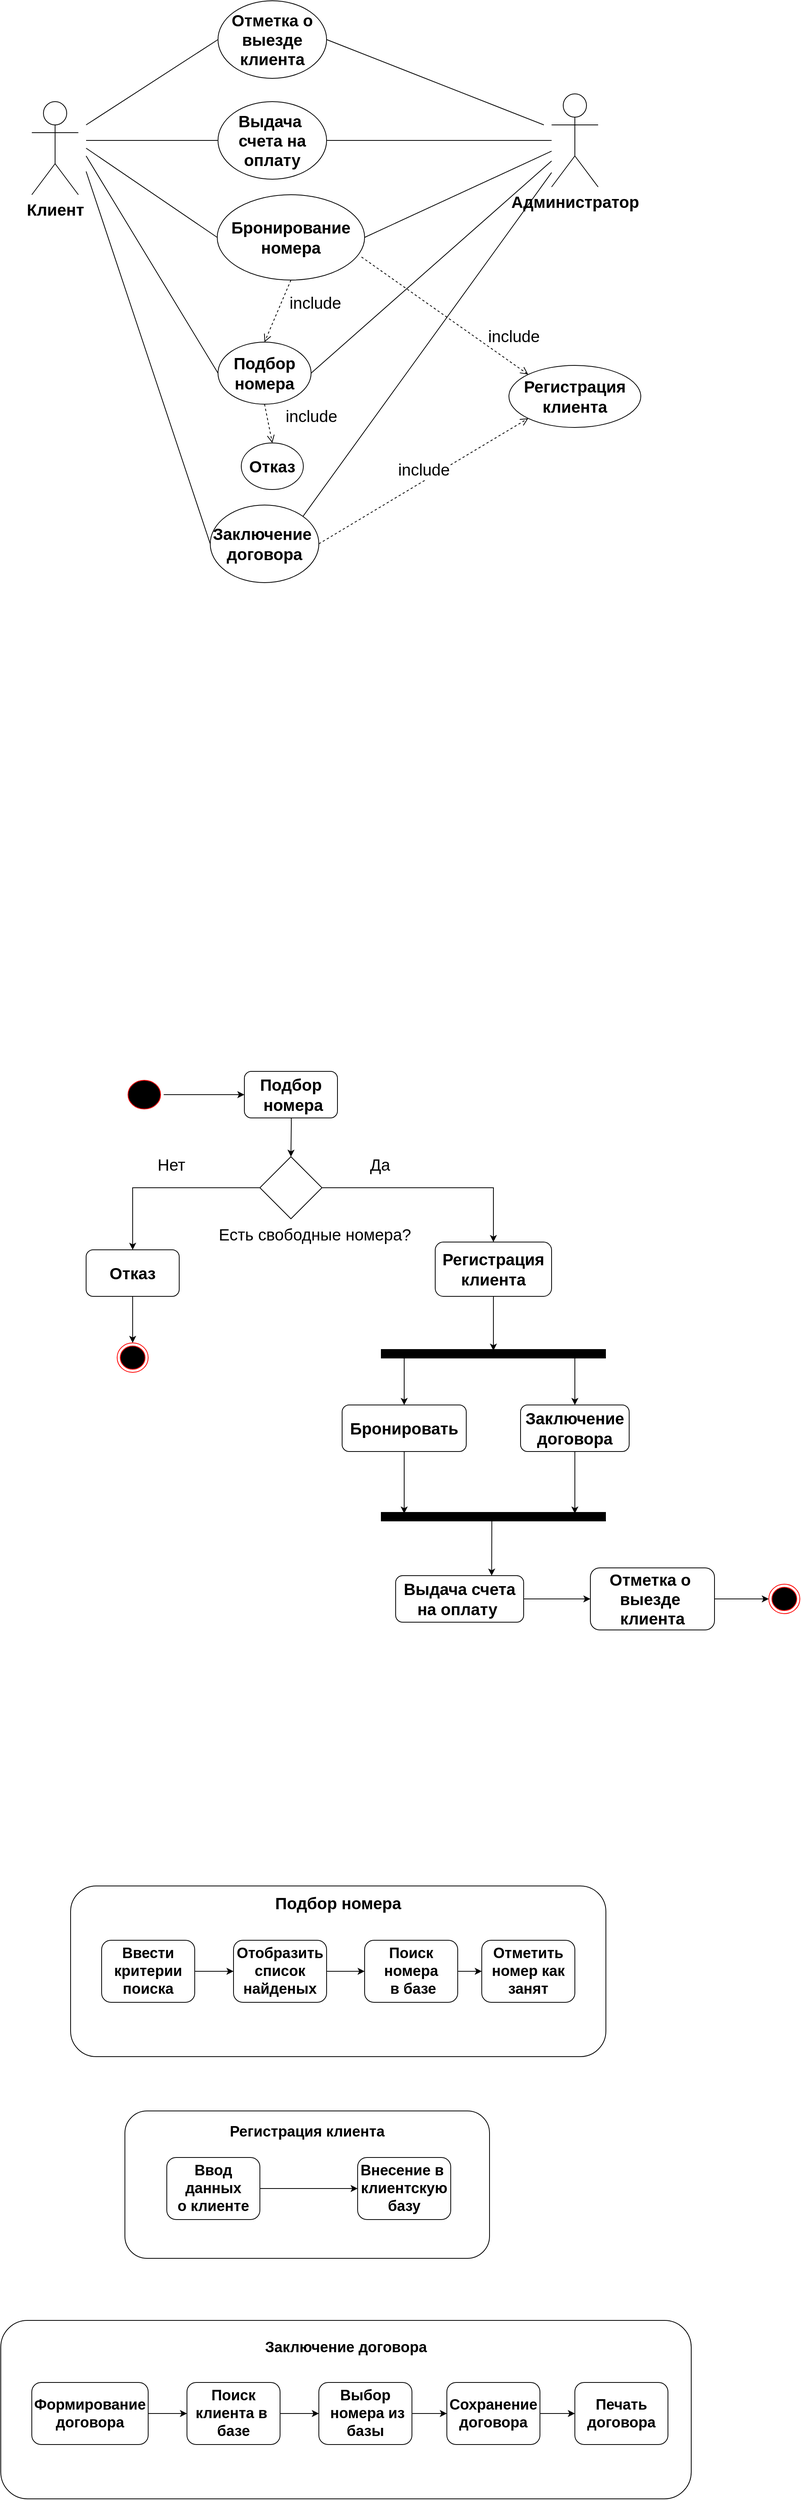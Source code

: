 <mxfile version="14.4.9" type="github"><diagram id="U_U9E7AYqNK65dQkvwTN" name="Page-1"><mxGraphModel dx="1057" dy="882" grid="1" gridSize="10" guides="1" tooltips="1" connect="1" arrows="1" fold="1" page="1" pageScale="1" pageWidth="827" pageHeight="1169" math="0" shadow="0"><root><mxCell id="0"/><mxCell id="1" parent="0"/><mxCell id="p_uPbiMRUkFWoQdxBxhf-1" value="Клиент" style="shape=umlActor;verticalLabelPosition=bottom;verticalAlign=top;html=1;outlineConnect=0;fontSize=21;fontStyle=1" parent="1" vertex="1"><mxGeometry x="80" y="160" width="60" height="120" as="geometry"/></mxCell><mxCell id="p_uPbiMRUkFWoQdxBxhf-2" value="&lt;b&gt;Отметка о&lt;br&gt;выезде&lt;br&gt;клиента&lt;/b&gt;" style="ellipse;whiteSpace=wrap;html=1;fontSize=21;" parent="1" vertex="1"><mxGeometry x="320" y="30" width="140" height="100" as="geometry"/></mxCell><mxCell id="p_uPbiMRUkFWoQdxBxhf-3" value="&lt;span style=&quot;font-size: 21px&quot;&gt;&lt;b&gt;Выдача&amp;nbsp;&lt;br&gt;счета на&lt;br&gt;оплату&lt;br&gt;&lt;/b&gt;&lt;/span&gt;" style="ellipse;whiteSpace=wrap;html=1;" parent="1" vertex="1"><mxGeometry x="320" y="160" width="140" height="100" as="geometry"/></mxCell><mxCell id="p_uPbiMRUkFWoQdxBxhf-5" value="&lt;b&gt;Бронирование&lt;/b&gt;&lt;br&gt;&lt;b&gt;номера&lt;/b&gt;" style="ellipse;whiteSpace=wrap;html=1;fontSize=21;" parent="1" vertex="1"><mxGeometry x="319" y="280" width="190" height="110" as="geometry"/></mxCell><mxCell id="p_uPbiMRUkFWoQdxBxhf-6" value="&lt;b&gt;Подбор&lt;/b&gt;&lt;br&gt;&lt;b&gt;номера&lt;/b&gt;" style="ellipse;whiteSpace=wrap;html=1;fontSize=21;" parent="1" vertex="1"><mxGeometry x="320" y="470" width="120" height="80" as="geometry"/></mxCell><mxCell id="p_uPbiMRUkFWoQdxBxhf-7" value="&lt;b&gt;Отказ&lt;/b&gt;" style="ellipse;whiteSpace=wrap;html=1;fontSize=21;" parent="1" vertex="1"><mxGeometry x="350" y="600" width="80" height="60" as="geometry"/></mxCell><mxCell id="p_uPbiMRUkFWoQdxBxhf-8" value="&lt;b&gt;Заключение&amp;nbsp;&lt;br&gt;договора&lt;/b&gt;" style="ellipse;whiteSpace=wrap;html=1;fontSize=21;" parent="1" vertex="1"><mxGeometry x="310" y="680" width="140" height="100" as="geometry"/></mxCell><mxCell id="p_uPbiMRUkFWoQdxBxhf-9" value="" style="endArrow=none;html=1;fontSize=21;entryX=0;entryY=0.5;entryDx=0;entryDy=0;" parent="1" target="p_uPbiMRUkFWoQdxBxhf-2" edge="1"><mxGeometry width="50" height="50" relative="1" as="geometry"><mxPoint x="150" y="190" as="sourcePoint"/><mxPoint x="400" y="390" as="targetPoint"/></mxGeometry></mxCell><mxCell id="p_uPbiMRUkFWoQdxBxhf-10" value="" style="endArrow=none;html=1;fontSize=21;entryX=0;entryY=0.5;entryDx=0;entryDy=0;" parent="1" target="p_uPbiMRUkFWoQdxBxhf-3" edge="1"><mxGeometry width="50" height="50" relative="1" as="geometry"><mxPoint x="150" y="210" as="sourcePoint"/><mxPoint x="400" y="390" as="targetPoint"/></mxGeometry></mxCell><mxCell id="p_uPbiMRUkFWoQdxBxhf-11" value="" style="endArrow=none;html=1;fontSize=21;entryX=0;entryY=0.5;entryDx=0;entryDy=0;" parent="1" target="p_uPbiMRUkFWoQdxBxhf-5" edge="1"><mxGeometry width="50" height="50" relative="1" as="geometry"><mxPoint x="150" y="220" as="sourcePoint"/><mxPoint x="400" y="390" as="targetPoint"/></mxGeometry></mxCell><mxCell id="p_uPbiMRUkFWoQdxBxhf-12" value="" style="endArrow=none;html=1;fontSize=21;entryX=0;entryY=0.5;entryDx=0;entryDy=0;" parent="1" target="p_uPbiMRUkFWoQdxBxhf-6" edge="1"><mxGeometry width="50" height="50" relative="1" as="geometry"><mxPoint x="150" y="230" as="sourcePoint"/><mxPoint x="400" y="390" as="targetPoint"/></mxGeometry></mxCell><mxCell id="p_uPbiMRUkFWoQdxBxhf-13" value="" style="endArrow=none;html=1;fontSize=21;entryX=0;entryY=0.5;entryDx=0;entryDy=0;" parent="1" target="p_uPbiMRUkFWoQdxBxhf-8" edge="1"><mxGeometry width="50" height="50" relative="1" as="geometry"><mxPoint x="150" y="250" as="sourcePoint"/><mxPoint x="400" y="390" as="targetPoint"/></mxGeometry></mxCell><mxCell id="p_uPbiMRUkFWoQdxBxhf-16" value="include" style="html=1;verticalAlign=bottom;endArrow=open;dashed=1;endSize=8;fontSize=21;entryX=0.5;entryY=0;entryDx=0;entryDy=0;exitX=0.5;exitY=1;exitDx=0;exitDy=0;" parent="1" source="p_uPbiMRUkFWoQdxBxhf-5" target="p_uPbiMRUkFWoQdxBxhf-6" edge="1"><mxGeometry x="-0.353" y="46" relative="1" as="geometry"><mxPoint x="410" y="420" as="sourcePoint"/><mxPoint x="330" y="420" as="targetPoint"/><mxPoint as="offset"/></mxGeometry></mxCell><mxCell id="p_uPbiMRUkFWoQdxBxhf-17" value="include" style="html=1;verticalAlign=bottom;endArrow=open;dashed=1;endSize=8;fontSize=21;entryX=0.5;entryY=0;entryDx=0;entryDy=0;exitX=0.5;exitY=1;exitDx=0;exitDy=0;" parent="1" source="p_uPbiMRUkFWoQdxBxhf-6" target="p_uPbiMRUkFWoQdxBxhf-7" edge="1"><mxGeometry x="0.615" y="53" relative="1" as="geometry"><mxPoint x="410" y="420" as="sourcePoint"/><mxPoint x="330" y="420" as="targetPoint"/><mxPoint as="offset"/></mxGeometry></mxCell><mxCell id="p_uPbiMRUkFWoQdxBxhf-18" value="&lt;b&gt;Администратор&lt;/b&gt;" style="shape=umlActor;verticalLabelPosition=bottom;verticalAlign=top;html=1;fontSize=21;" parent="1" vertex="1"><mxGeometry x="750" y="150" width="60" height="120" as="geometry"/></mxCell><mxCell id="p_uPbiMRUkFWoQdxBxhf-19" value="&lt;b&gt;Регистрация&lt;/b&gt;&lt;br&gt;&lt;b&gt;клиента&lt;/b&gt;" style="ellipse;whiteSpace=wrap;html=1;fontSize=21;" parent="1" vertex="1"><mxGeometry x="695" y="500" width="170" height="80" as="geometry"/></mxCell><mxCell id="p_uPbiMRUkFWoQdxBxhf-20" value="include" style="html=1;verticalAlign=bottom;endArrow=open;dashed=1;endSize=8;fontSize=21;exitX=0.979;exitY=0.73;exitDx=0;exitDy=0;exitPerimeter=0;entryX=0;entryY=0;entryDx=0;entryDy=0;" parent="1" source="p_uPbiMRUkFWoQdxBxhf-5" target="p_uPbiMRUkFWoQdxBxhf-19" edge="1"><mxGeometry x="0.731" y="18" relative="1" as="geometry"><mxPoint x="520" y="390" as="sourcePoint"/><mxPoint x="440" y="400" as="targetPoint"/><mxPoint as="offset"/></mxGeometry></mxCell><mxCell id="p_uPbiMRUkFWoQdxBxhf-21" value="include" style="html=1;verticalAlign=bottom;endArrow=open;dashed=1;endSize=8;fontSize=21;exitX=1;exitY=0.5;exitDx=0;exitDy=0;entryX=0;entryY=1;entryDx=0;entryDy=0;" parent="1" source="p_uPbiMRUkFWoQdxBxhf-8" target="p_uPbiMRUkFWoQdxBxhf-19" edge="1"><mxGeometry relative="1" as="geometry"><mxPoint x="520" y="400" as="sourcePoint"/><mxPoint x="440" y="400" as="targetPoint"/></mxGeometry></mxCell><mxCell id="p_uPbiMRUkFWoQdxBxhf-23" value="" style="endArrow=none;html=1;fontSize=21;exitX=1;exitY=0;exitDx=0;exitDy=0;" parent="1" source="p_uPbiMRUkFWoQdxBxhf-8" target="p_uPbiMRUkFWoQdxBxhf-18" edge="1"><mxGeometry width="50" height="50" relative="1" as="geometry"><mxPoint x="450" y="430" as="sourcePoint"/><mxPoint x="500" y="380" as="targetPoint"/></mxGeometry></mxCell><mxCell id="p_uPbiMRUkFWoQdxBxhf-24" value="" style="endArrow=none;html=1;fontSize=21;exitX=1;exitY=0.5;exitDx=0;exitDy=0;" parent="1" source="p_uPbiMRUkFWoQdxBxhf-6" target="p_uPbiMRUkFWoQdxBxhf-18" edge="1"><mxGeometry width="50" height="50" relative="1" as="geometry"><mxPoint x="450" y="430" as="sourcePoint"/><mxPoint x="500" y="380" as="targetPoint"/></mxGeometry></mxCell><mxCell id="p_uPbiMRUkFWoQdxBxhf-25" value="" style="endArrow=none;html=1;fontSize=21;entryX=1;entryY=0.5;entryDx=0;entryDy=0;" parent="1" source="p_uPbiMRUkFWoQdxBxhf-18" target="p_uPbiMRUkFWoQdxBxhf-5" edge="1"><mxGeometry width="50" height="50" relative="1" as="geometry"><mxPoint x="450" y="430" as="sourcePoint"/><mxPoint x="500" y="380" as="targetPoint"/></mxGeometry></mxCell><mxCell id="p_uPbiMRUkFWoQdxBxhf-26" value="" style="endArrow=none;html=1;fontSize=21;entryX=1;entryY=0.5;entryDx=0;entryDy=0;" parent="1" source="p_uPbiMRUkFWoQdxBxhf-18" target="p_uPbiMRUkFWoQdxBxhf-3" edge="1"><mxGeometry width="50" height="50" relative="1" as="geometry"><mxPoint x="450" y="430" as="sourcePoint"/><mxPoint x="500" y="380" as="targetPoint"/></mxGeometry></mxCell><mxCell id="p_uPbiMRUkFWoQdxBxhf-27" value="" style="endArrow=none;html=1;fontSize=21;entryX=1;entryY=0.5;entryDx=0;entryDy=0;" parent="1" target="p_uPbiMRUkFWoQdxBxhf-2" edge="1"><mxGeometry width="50" height="50" relative="1" as="geometry"><mxPoint x="740" y="190" as="sourcePoint"/><mxPoint x="500" y="380" as="targetPoint"/></mxGeometry></mxCell><mxCell id="8SAjOOc6TQHBhtVSZ3wd-5" style="edgeStyle=orthogonalEdgeStyle;rounded=0;orthogonalLoop=1;jettySize=auto;html=1;exitX=1;exitY=0.5;exitDx=0;exitDy=0;entryX=0;entryY=0.5;entryDx=0;entryDy=0;" edge="1" parent="1" source="8SAjOOc6TQHBhtVSZ3wd-1"><mxGeometry relative="1" as="geometry"><mxPoint x="354" y="1440" as="targetPoint"/></mxGeometry></mxCell><mxCell id="8SAjOOc6TQHBhtVSZ3wd-1" value="" style="ellipse;html=1;shape=startState;fillColor=#000000;strokeColor=#ff0000;" vertex="1" parent="1"><mxGeometry x="200" y="1417.5" width="50" height="45" as="geometry"/></mxCell><mxCell id="8SAjOOc6TQHBhtVSZ3wd-7" style="edgeStyle=orthogonalEdgeStyle;rounded=0;orthogonalLoop=1;jettySize=auto;html=1;exitX=0.5;exitY=1;exitDx=0;exitDy=0;" edge="1" parent="1" target="8SAjOOc6TQHBhtVSZ3wd-6"><mxGeometry relative="1" as="geometry"><mxPoint x="414" y="1432.5" as="sourcePoint"/></mxGeometry></mxCell><mxCell id="8SAjOOc6TQHBhtVSZ3wd-10" style="edgeStyle=orthogonalEdgeStyle;rounded=0;orthogonalLoop=1;jettySize=auto;html=1;exitX=0;exitY=0.5;exitDx=0;exitDy=0;entryX=0.5;entryY=0;entryDx=0;entryDy=0;" edge="1" parent="1" source="8SAjOOc6TQHBhtVSZ3wd-6" target="8SAjOOc6TQHBhtVSZ3wd-8"><mxGeometry relative="1" as="geometry"/></mxCell><mxCell id="8SAjOOc6TQHBhtVSZ3wd-18" style="edgeStyle=orthogonalEdgeStyle;rounded=0;orthogonalLoop=1;jettySize=auto;html=1;exitX=1;exitY=0.5;exitDx=0;exitDy=0;entryX=0.5;entryY=0;entryDx=0;entryDy=0;" edge="1" parent="1" source="8SAjOOc6TQHBhtVSZ3wd-6" target="8SAjOOc6TQHBhtVSZ3wd-17"><mxGeometry relative="1" as="geometry"/></mxCell><mxCell id="8SAjOOc6TQHBhtVSZ3wd-6" value="" style="rhombus;whiteSpace=wrap;html=1;" vertex="1" parent="1"><mxGeometry x="374" y="1520" width="80" height="80" as="geometry"/></mxCell><mxCell id="8SAjOOc6TQHBhtVSZ3wd-13" style="edgeStyle=orthogonalEdgeStyle;rounded=0;orthogonalLoop=1;jettySize=auto;html=1;exitX=0.5;exitY=1;exitDx=0;exitDy=0;entryX=0.5;entryY=0;entryDx=0;entryDy=0;" edge="1" parent="1" source="8SAjOOc6TQHBhtVSZ3wd-8" target="8SAjOOc6TQHBhtVSZ3wd-12"><mxGeometry relative="1" as="geometry"/></mxCell><mxCell id="8SAjOOc6TQHBhtVSZ3wd-8" value="&lt;font size=&quot;1&quot;&gt;&lt;b style=&quot;font-size: 21px&quot;&gt;Отказ&lt;/b&gt;&lt;/font&gt;" style="rounded=1;whiteSpace=wrap;html=1;" vertex="1" parent="1"><mxGeometry x="150" y="1640" width="120" height="60" as="geometry"/></mxCell><mxCell id="8SAjOOc6TQHBhtVSZ3wd-9" value="&lt;font style=&quot;font-size: 21px&quot;&gt;&lt;b&gt;Подбор&lt;br&gt;&amp;nbsp;&lt;/b&gt;&lt;/font&gt;&lt;font style=&quot;font-size: 21px&quot;&gt;&lt;b&gt;номера&lt;/b&gt;&lt;/font&gt;" style="rounded=1;whiteSpace=wrap;html=1;" vertex="1" parent="1"><mxGeometry x="354" y="1410" width="120" height="60" as="geometry"/></mxCell><mxCell id="8SAjOOc6TQHBhtVSZ3wd-11" value="&lt;font style=&quot;font-size: 21px&quot;&gt;Нет&lt;/font&gt;" style="text;html=1;strokeColor=none;fillColor=none;align=center;verticalAlign=middle;whiteSpace=wrap;rounded=0;" vertex="1" parent="1"><mxGeometry x="240" y="1520" width="40" height="20" as="geometry"/></mxCell><mxCell id="8SAjOOc6TQHBhtVSZ3wd-12" value="" style="ellipse;html=1;shape=endState;fillColor=#000000;strokeColor=#ff0000;" vertex="1" parent="1"><mxGeometry x="190" y="1760" width="40" height="38" as="geometry"/></mxCell><mxCell id="8SAjOOc6TQHBhtVSZ3wd-14" value="&lt;font style=&quot;font-size: 21px&quot;&gt;Есть свободные номера?&lt;/font&gt;" style="text;html=1;strokeColor=none;fillColor=none;align=center;verticalAlign=middle;whiteSpace=wrap;rounded=0;" vertex="1" parent="1"><mxGeometry x="310" y="1610" width="270" height="20" as="geometry"/></mxCell><mxCell id="8SAjOOc6TQHBhtVSZ3wd-16" value="&lt;font style=&quot;font-size: 21px&quot;&gt;Да&lt;/font&gt;" style="text;html=1;strokeColor=none;fillColor=none;align=center;verticalAlign=middle;whiteSpace=wrap;rounded=0;" vertex="1" parent="1"><mxGeometry x="509" y="1520" width="40" height="20" as="geometry"/></mxCell><mxCell id="8SAjOOc6TQHBhtVSZ3wd-17" value="&lt;font style=&quot;font-size: 21px&quot;&gt;&lt;b&gt;&lt;font style=&quot;font-size: 21px&quot;&gt;Регистрация &lt;/font&gt;клиента&lt;/b&gt;&lt;/font&gt;" style="rounded=1;whiteSpace=wrap;html=1;" vertex="1" parent="1"><mxGeometry x="600" y="1630" width="150" height="70" as="geometry"/></mxCell><mxCell id="8SAjOOc6TQHBhtVSZ3wd-20" value="" style="line;strokeWidth=12;fillColor=none;align=left;verticalAlign=middle;spacingTop=-1;spacingLeft=3;spacingRight=3;rotatable=0;labelPosition=right;points=[];portConstraint=eastwest;" vertex="1" parent="1"><mxGeometry x="530" y="1770" width="290" height="8" as="geometry"/></mxCell><mxCell id="8SAjOOc6TQHBhtVSZ3wd-21" value="&lt;b&gt;&lt;font style=&quot;font-size: 21px&quot;&gt;Бронировать&lt;/font&gt;&lt;/b&gt;" style="rounded=1;whiteSpace=wrap;html=1;strokeWidth=1;" vertex="1" parent="1"><mxGeometry x="480" y="1840" width="160" height="60" as="geometry"/></mxCell><mxCell id="8SAjOOc6TQHBhtVSZ3wd-22" value="" style="endArrow=classic;html=1;exitX=0.5;exitY=1;exitDx=0;exitDy=0;" edge="1" parent="1" source="8SAjOOc6TQHBhtVSZ3wd-17"><mxGeometry width="50" height="50" relative="1" as="geometry"><mxPoint x="460" y="1780" as="sourcePoint"/><mxPoint x="675" y="1770" as="targetPoint"/></mxGeometry></mxCell><mxCell id="8SAjOOc6TQHBhtVSZ3wd-23" value="" style="endArrow=classic;html=1;entryX=0.5;entryY=0;entryDx=0;entryDy=0;" edge="1" parent="1" target="8SAjOOc6TQHBhtVSZ3wd-21"><mxGeometry width="50" height="50" relative="1" as="geometry"><mxPoint x="560" y="1780" as="sourcePoint"/><mxPoint x="510" y="1730" as="targetPoint"/></mxGeometry></mxCell><mxCell id="8SAjOOc6TQHBhtVSZ3wd-24" value="&lt;b&gt;&lt;font style=&quot;font-size: 21px&quot;&gt;Заключение &lt;/font&gt;&lt;/b&gt;&lt;font style=&quot;font-size: 21px&quot;&gt;&lt;b&gt;договора&lt;/b&gt;&lt;/font&gt;" style="rounded=1;whiteSpace=wrap;html=1;strokeWidth=1;" vertex="1" parent="1"><mxGeometry x="710" y="1840" width="140" height="60" as="geometry"/></mxCell><mxCell id="8SAjOOc6TQHBhtVSZ3wd-25" value="" style="endArrow=classic;html=1;entryX=0.5;entryY=0;entryDx=0;entryDy=0;" edge="1" parent="1" target="8SAjOOc6TQHBhtVSZ3wd-24"><mxGeometry width="50" height="50" relative="1" as="geometry"><mxPoint x="780" y="1780" as="sourcePoint"/><mxPoint x="510" y="1720" as="targetPoint"/></mxGeometry></mxCell><mxCell id="8SAjOOc6TQHBhtVSZ3wd-26" value="" style="line;strokeWidth=12;fillColor=none;align=left;verticalAlign=middle;spacingTop=-1;spacingLeft=3;spacingRight=3;rotatable=0;labelPosition=right;points=[];portConstraint=eastwest;" vertex="1" parent="1"><mxGeometry x="530" y="1980" width="290" height="8" as="geometry"/></mxCell><mxCell id="8SAjOOc6TQHBhtVSZ3wd-32" style="edgeStyle=orthogonalEdgeStyle;rounded=0;orthogonalLoop=1;jettySize=auto;html=1;exitX=1;exitY=0.5;exitDx=0;exitDy=0;entryX=0;entryY=0.5;entryDx=0;entryDy=0;" edge="1" parent="1" source="8SAjOOc6TQHBhtVSZ3wd-27" target="8SAjOOc6TQHBhtVSZ3wd-31"><mxGeometry relative="1" as="geometry"/></mxCell><mxCell id="8SAjOOc6TQHBhtVSZ3wd-27" value="&lt;b&gt;&lt;font style=&quot;font-size: 21px&quot;&gt;Выдача счета на оплату&amp;nbsp;&lt;/font&gt;&lt;/b&gt;" style="rounded=1;whiteSpace=wrap;html=1;strokeWidth=1;" vertex="1" parent="1"><mxGeometry x="549" y="2060" width="165" height="60" as="geometry"/></mxCell><mxCell id="8SAjOOc6TQHBhtVSZ3wd-28" value="" style="endArrow=classic;html=1;exitX=0.5;exitY=1;exitDx=0;exitDy=0;" edge="1" parent="1" source="8SAjOOc6TQHBhtVSZ3wd-21"><mxGeometry width="50" height="50" relative="1" as="geometry"><mxPoint x="460" y="1900" as="sourcePoint"/><mxPoint x="560" y="1980" as="targetPoint"/></mxGeometry></mxCell><mxCell id="8SAjOOc6TQHBhtVSZ3wd-29" value="" style="endArrow=classic;html=1;exitX=0.5;exitY=1;exitDx=0;exitDy=0;" edge="1" parent="1" source="8SAjOOc6TQHBhtVSZ3wd-24"><mxGeometry width="50" height="50" relative="1" as="geometry"><mxPoint x="460" y="1900" as="sourcePoint"/><mxPoint x="780" y="1980" as="targetPoint"/></mxGeometry></mxCell><mxCell id="8SAjOOc6TQHBhtVSZ3wd-30" value="" style="endArrow=classic;html=1;entryX=0.75;entryY=0;entryDx=0;entryDy=0;" edge="1" parent="1" target="8SAjOOc6TQHBhtVSZ3wd-27"><mxGeometry width="50" height="50" relative="1" as="geometry"><mxPoint x="673" y="1988" as="sourcePoint"/><mxPoint x="673" y="2060" as="targetPoint"/></mxGeometry></mxCell><mxCell id="8SAjOOc6TQHBhtVSZ3wd-35" style="edgeStyle=orthogonalEdgeStyle;rounded=0;orthogonalLoop=1;jettySize=auto;html=1;exitX=1;exitY=0.5;exitDx=0;exitDy=0;entryX=0;entryY=0.5;entryDx=0;entryDy=0;" edge="1" parent="1" source="8SAjOOc6TQHBhtVSZ3wd-31" target="8SAjOOc6TQHBhtVSZ3wd-34"><mxGeometry relative="1" as="geometry"/></mxCell><mxCell id="8SAjOOc6TQHBhtVSZ3wd-31" value="&lt;font style=&quot;font-size: 21px&quot;&gt;&lt;b&gt;Отметка о&amp;nbsp;&lt;br&gt;выезде&amp;nbsp;&lt;br&gt;клиента&lt;/b&gt;&lt;/font&gt;" style="rounded=1;whiteSpace=wrap;html=1;strokeWidth=1;" vertex="1" parent="1"><mxGeometry x="800" y="2050" width="160" height="80" as="geometry"/></mxCell><mxCell id="8SAjOOc6TQHBhtVSZ3wd-34" value="" style="ellipse;html=1;shape=endState;fillColor=#000000;strokeColor=#ff0000;" vertex="1" parent="1"><mxGeometry x="1030" y="2071" width="40" height="38" as="geometry"/></mxCell><mxCell id="8SAjOOc6TQHBhtVSZ3wd-36" value="&lt;font style=&quot;font-size: 21px&quot;&gt;&lt;b&gt;Подбор номера&lt;br&gt;&lt;br&gt;&lt;br&gt;&lt;br&gt;&lt;br&gt;&lt;br&gt;&lt;br&gt;&lt;/b&gt;&lt;br&gt;&lt;/font&gt;" style="rounded=1;whiteSpace=wrap;html=1;strokeWidth=1;" vertex="1" parent="1"><mxGeometry x="130" y="2460" width="690" height="220" as="geometry"/></mxCell><mxCell id="8SAjOOc6TQHBhtVSZ3wd-45" style="edgeStyle=orthogonalEdgeStyle;rounded=0;orthogonalLoop=1;jettySize=auto;html=1;exitX=1;exitY=0.5;exitDx=0;exitDy=0;entryX=0;entryY=0.5;entryDx=0;entryDy=0;" edge="1" parent="1" source="8SAjOOc6TQHBhtVSZ3wd-37" target="8SAjOOc6TQHBhtVSZ3wd-38"><mxGeometry relative="1" as="geometry"/></mxCell><mxCell id="8SAjOOc6TQHBhtVSZ3wd-37" value="&lt;span style=&quot;font-size: 19px&quot;&gt;&lt;b&gt;Ввести&lt;br&gt;критерии&lt;br&gt;поиска&lt;/b&gt;&lt;/span&gt;" style="rounded=1;whiteSpace=wrap;html=1;strokeWidth=1;" vertex="1" parent="1"><mxGeometry x="170" y="2530" width="120" height="80" as="geometry"/></mxCell><mxCell id="8SAjOOc6TQHBhtVSZ3wd-46" style="edgeStyle=orthogonalEdgeStyle;rounded=0;orthogonalLoop=1;jettySize=auto;html=1;exitX=1;exitY=0.5;exitDx=0;exitDy=0;entryX=0;entryY=0.5;entryDx=0;entryDy=0;" edge="1" parent="1" source="8SAjOOc6TQHBhtVSZ3wd-38" target="8SAjOOc6TQHBhtVSZ3wd-39"><mxGeometry relative="1" as="geometry"/></mxCell><mxCell id="8SAjOOc6TQHBhtVSZ3wd-38" value="&lt;font style=&quot;font-size: 19px&quot;&gt;&lt;b&gt;Отобразить&lt;br&gt;список&lt;br&gt;найденых&lt;/b&gt;&lt;/font&gt;" style="rounded=1;whiteSpace=wrap;html=1;strokeWidth=1;" vertex="1" parent="1"><mxGeometry x="340" y="2530" width="120" height="80" as="geometry"/></mxCell><mxCell id="8SAjOOc6TQHBhtVSZ3wd-47" style="edgeStyle=orthogonalEdgeStyle;rounded=0;orthogonalLoop=1;jettySize=auto;html=1;exitX=1;exitY=0.5;exitDx=0;exitDy=0;entryX=0;entryY=0.5;entryDx=0;entryDy=0;" edge="1" parent="1" source="8SAjOOc6TQHBhtVSZ3wd-39" target="8SAjOOc6TQHBhtVSZ3wd-40"><mxGeometry relative="1" as="geometry"/></mxCell><mxCell id="8SAjOOc6TQHBhtVSZ3wd-39" value="&lt;font style=&quot;font-size: 19px&quot;&gt;&lt;b&gt;Поиск&lt;br&gt;номера&lt;br&gt;&amp;nbsp;в базе&lt;/b&gt;&lt;/font&gt;" style="rounded=1;whiteSpace=wrap;html=1;strokeWidth=1;" vertex="1" parent="1"><mxGeometry x="509" y="2530" width="120" height="80" as="geometry"/></mxCell><mxCell id="8SAjOOc6TQHBhtVSZ3wd-40" value="&lt;font style=&quot;font-size: 19px&quot;&gt;&lt;b&gt;Отметить&lt;br&gt;номер как&lt;br&gt;занят&lt;/b&gt;&lt;/font&gt;" style="rounded=1;whiteSpace=wrap;html=1;strokeWidth=1;" vertex="1" parent="1"><mxGeometry x="660" y="2530" width="120" height="80" as="geometry"/></mxCell><mxCell id="8SAjOOc6TQHBhtVSZ3wd-41" value="&lt;font style=&quot;font-size: 19px&quot;&gt;&lt;b&gt;Регистрация клиента&lt;br&gt;&lt;br&gt;&lt;br&gt;&lt;br&gt;&lt;br&gt;&lt;br&gt;&lt;br&gt;&lt;/b&gt;&lt;/font&gt;" style="rounded=1;whiteSpace=wrap;html=1;strokeWidth=1;" vertex="1" parent="1"><mxGeometry x="200" y="2750" width="470" height="190" as="geometry"/></mxCell><mxCell id="8SAjOOc6TQHBhtVSZ3wd-44" style="edgeStyle=orthogonalEdgeStyle;rounded=0;orthogonalLoop=1;jettySize=auto;html=1;exitX=1;exitY=0.5;exitDx=0;exitDy=0;entryX=0;entryY=0.5;entryDx=0;entryDy=0;" edge="1" parent="1" source="8SAjOOc6TQHBhtVSZ3wd-42" target="8SAjOOc6TQHBhtVSZ3wd-43"><mxGeometry relative="1" as="geometry"/></mxCell><mxCell id="8SAjOOc6TQHBhtVSZ3wd-42" value="&lt;font style=&quot;font-size: 19px&quot;&gt;&lt;b&gt;Ввод данных&lt;br&gt;о клиенте&lt;/b&gt;&lt;/font&gt;" style="rounded=1;whiteSpace=wrap;html=1;strokeWidth=1;" vertex="1" parent="1"><mxGeometry x="254" y="2810" width="120" height="80" as="geometry"/></mxCell><mxCell id="8SAjOOc6TQHBhtVSZ3wd-43" value="&lt;font style=&quot;font-size: 19px&quot;&gt;&lt;b&gt;Внесение в&amp;nbsp;&lt;br&gt;клиентскую&lt;br&gt;базу&lt;/b&gt;&lt;/font&gt;" style="rounded=1;whiteSpace=wrap;html=1;strokeWidth=1;" vertex="1" parent="1"><mxGeometry x="500" y="2810" width="120" height="80" as="geometry"/></mxCell><mxCell id="8SAjOOc6TQHBhtVSZ3wd-48" value="&lt;font style=&quot;font-size: 19px&quot;&gt;&lt;b&gt;Заключение договора&lt;br&gt;&lt;br&gt;&lt;br&gt;&lt;br&gt;&lt;br&gt;&lt;br&gt;&lt;br&gt;&lt;br&gt;&lt;/b&gt;&lt;/font&gt;" style="rounded=1;whiteSpace=wrap;html=1;strokeWidth=1;" vertex="1" parent="1"><mxGeometry x="40" y="3020" width="890" height="230" as="geometry"/></mxCell><mxCell id="8SAjOOc6TQHBhtVSZ3wd-54" style="edgeStyle=orthogonalEdgeStyle;rounded=0;orthogonalLoop=1;jettySize=auto;html=1;exitX=1;exitY=0.5;exitDx=0;exitDy=0;entryX=0;entryY=0.5;entryDx=0;entryDy=0;" edge="1" parent="1" source="8SAjOOc6TQHBhtVSZ3wd-49" target="8SAjOOc6TQHBhtVSZ3wd-50"><mxGeometry relative="1" as="geometry"/></mxCell><mxCell id="8SAjOOc6TQHBhtVSZ3wd-49" value="&lt;font style=&quot;font-size: 19px&quot;&gt;&lt;b&gt;Формирование&lt;br&gt;договора&lt;/b&gt;&lt;/font&gt;" style="rounded=1;whiteSpace=wrap;html=1;strokeWidth=1;" vertex="1" parent="1"><mxGeometry x="80" y="3100" width="150" height="80" as="geometry"/></mxCell><mxCell id="8SAjOOc6TQHBhtVSZ3wd-55" style="edgeStyle=orthogonalEdgeStyle;rounded=0;orthogonalLoop=1;jettySize=auto;html=1;exitX=1;exitY=0.5;exitDx=0;exitDy=0;entryX=0;entryY=0.5;entryDx=0;entryDy=0;" edge="1" parent="1" source="8SAjOOc6TQHBhtVSZ3wd-50" target="8SAjOOc6TQHBhtVSZ3wd-51"><mxGeometry relative="1" as="geometry"/></mxCell><mxCell id="8SAjOOc6TQHBhtVSZ3wd-50" value="&lt;font style=&quot;font-size: 19px&quot;&gt;&lt;b&gt;Поиск&lt;br&gt;клиента в&amp;nbsp;&lt;br&gt;базе&lt;/b&gt;&lt;/font&gt;" style="rounded=1;whiteSpace=wrap;html=1;strokeWidth=1;" vertex="1" parent="1"><mxGeometry x="280" y="3100" width="120" height="80" as="geometry"/></mxCell><mxCell id="8SAjOOc6TQHBhtVSZ3wd-56" style="edgeStyle=orthogonalEdgeStyle;rounded=0;orthogonalLoop=1;jettySize=auto;html=1;exitX=1;exitY=0.5;exitDx=0;exitDy=0;entryX=0;entryY=0.5;entryDx=0;entryDy=0;" edge="1" parent="1" source="8SAjOOc6TQHBhtVSZ3wd-51" target="8SAjOOc6TQHBhtVSZ3wd-52"><mxGeometry relative="1" as="geometry"/></mxCell><mxCell id="8SAjOOc6TQHBhtVSZ3wd-51" value="&lt;font style=&quot;font-size: 19px&quot;&gt;&lt;b&gt;Выбор&lt;br&gt;&amp;nbsp;номера из&lt;br&gt;базы&lt;/b&gt;&lt;/font&gt;" style="rounded=1;whiteSpace=wrap;html=1;strokeWidth=1;" vertex="1" parent="1"><mxGeometry x="450" y="3100" width="120" height="80" as="geometry"/></mxCell><mxCell id="8SAjOOc6TQHBhtVSZ3wd-57" style="edgeStyle=orthogonalEdgeStyle;rounded=0;orthogonalLoop=1;jettySize=auto;html=1;exitX=1;exitY=0.5;exitDx=0;exitDy=0;entryX=0;entryY=0.5;entryDx=0;entryDy=0;" edge="1" parent="1" source="8SAjOOc6TQHBhtVSZ3wd-52" target="8SAjOOc6TQHBhtVSZ3wd-53"><mxGeometry relative="1" as="geometry"/></mxCell><mxCell id="8SAjOOc6TQHBhtVSZ3wd-52" value="&lt;font style=&quot;font-size: 19px&quot;&gt;&lt;b&gt;Сохранение&lt;br&gt;договора&lt;/b&gt;&lt;/font&gt;" style="rounded=1;whiteSpace=wrap;html=1;strokeWidth=1;" vertex="1" parent="1"><mxGeometry x="615" y="3100" width="120" height="80" as="geometry"/></mxCell><mxCell id="8SAjOOc6TQHBhtVSZ3wd-53" value="&lt;font style=&quot;font-size: 19px&quot;&gt;&lt;b&gt;Печать&lt;br&gt;договора&lt;/b&gt;&lt;/font&gt;" style="rounded=1;whiteSpace=wrap;html=1;strokeWidth=1;" vertex="1" parent="1"><mxGeometry x="780" y="3100" width="120" height="80" as="geometry"/></mxCell></root></mxGraphModel></diagram></mxfile>